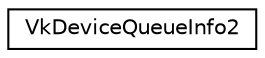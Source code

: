 digraph "Graphical Class Hierarchy"
{
 // LATEX_PDF_SIZE
  edge [fontname="Helvetica",fontsize="10",labelfontname="Helvetica",labelfontsize="10"];
  node [fontname="Helvetica",fontsize="10",shape=record];
  rankdir="LR";
  Node0 [label="VkDeviceQueueInfo2",height=0.2,width=0.4,color="black", fillcolor="white", style="filled",URL="$structVkDeviceQueueInfo2.html",tooltip=" "];
}
